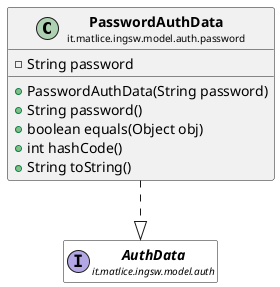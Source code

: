 @startuml

skinparam svgLinkTarget _parent
skinparam linetype ortho
set namespaceSeparator none
class "<b><size:14>PasswordAuthData</b>\n<size:10>it.matlice.ingsw.model.auth.password" as it.matlice.ingsw.model.auth.password.PasswordAuthData  [[../../../../../../it/matlice/ingsw/model/auth/password/PasswordAuthData.html{it.matlice.ingsw.model.auth.password.PasswordAuthData}]] {
-String password
+PasswordAuthData(String password)
+String password()
+boolean equals(Object obj)
+int hashCode()
+String toString()
}


interface "<b><size:14>AuthData</b>\n<size:10>it.matlice.ingsw.model.auth" as it.matlice.ingsw.model.auth.AuthData  [[../../../../../../it/matlice/ingsw/model/auth/AuthData.html{it.matlice.ingsw.model.auth.AuthData}]] #white {
}

hide it.matlice.ingsw.model.auth.AuthData fields
hide it.matlice.ingsw.model.auth.AuthData methods

it.matlice.ingsw.model.auth.password.PasswordAuthData ..|> it.matlice.ingsw.model.auth.AuthData


@enduml
